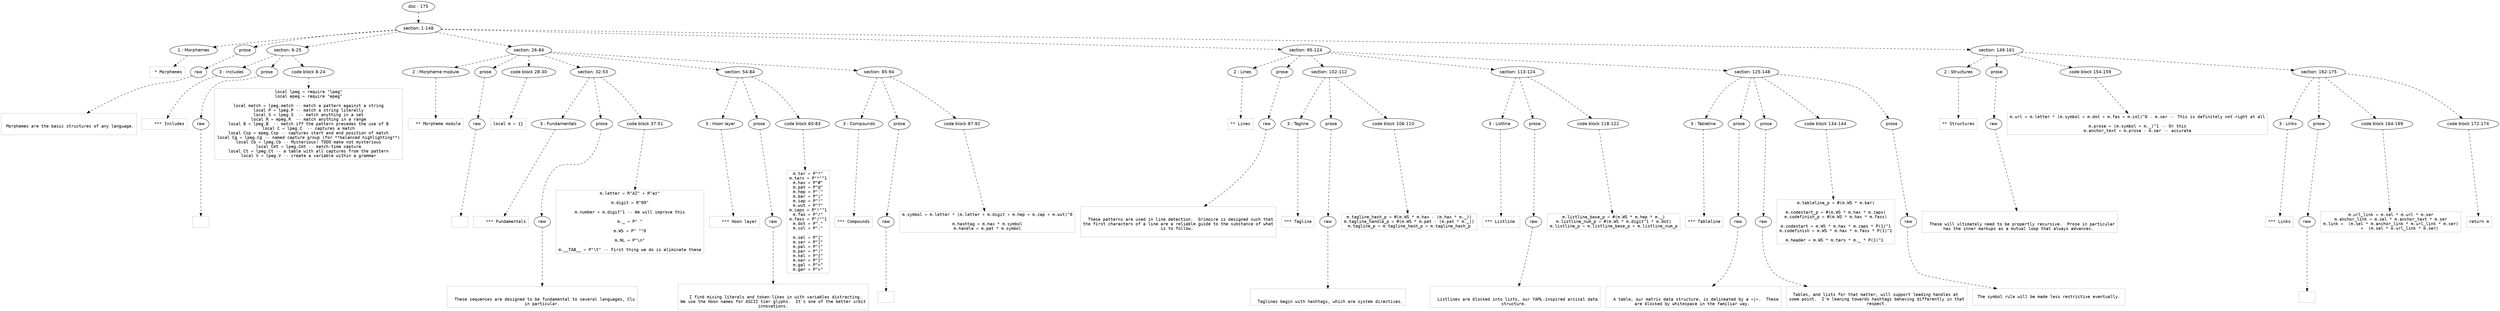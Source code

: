 digraph hierarchy {

node [fontname=Helvetica]
edge [style=dashed]

doc_0 [label="doc - 175"]


doc_0 -> { section_1}
{rank=same; section_1}

section_1 [label="section: 1-148"]


section_1 -> { header_2 prose_3 section_4 section_5 section_6 section_7}
{rank=same; header_2 prose_3 section_4 section_5 section_6 section_7}

header_2 [label="1 : Morphemes"]

prose_3 [label="prose"]

section_4 [label="section: 6-25"]

section_5 [label="section: 26-84"]

section_6 [label="section: 95-124"]

section_7 [label="section: 149-161"]


header_2 -> leaf_8
leaf_8  [color=Gray,shape=rectangle,fontname=Inconsolata,label=" * Morphemes"]
prose_3 -> { raw_9}
{rank=same; raw_9}

raw_9 [label="raw"]


raw_9 -> leaf_10
leaf_10  [color=Gray,shape=rectangle,fontname=Inconsolata,label="

 Morphemes are the basic structures of any language.

"]
section_4 -> { header_11 prose_12 codeblock_13}
{rank=same; header_11 prose_12 codeblock_13}

header_11 [label="3 : Includes"]

prose_12 [label="prose"]

codeblock_13 [label="code block 8-24"]


header_11 -> leaf_14
leaf_14  [color=Gray,shape=rectangle,fontname=Inconsolata,label="    *** Includes"]
prose_12 -> { raw_15}
{rank=same; raw_15}

raw_15 [label="raw"]


raw_15 -> leaf_16
leaf_16  [color=Gray,shape=rectangle,fontname=Inconsolata,label="
"]
codeblock_13 -> leaf_17
leaf_17  [color=Gray,shape=rectangle,fontname=Inconsolata,label="local lpeg = require \"lpeg\"
local epeg = require \"epeg\"

local match = lpeg.match -- match a pattern against a string
local P = lpeg.P -- match a string literally
local S = lpeg.S  -- match anything in a set
local R = epeg.R  -- match anything in a range
local B = lpeg.B  -- match iff the pattern precedes the use of B
local C = lpeg.C  -- captures a match
local Csp = epeg.Csp -- captures start and end position of match
local Cg = lpeg.Cg -- named capture group (for **balanced highlighting**)
local Cb = lpeg.Cb -- Mysterious! TODO make not mysterious
local Cmt = lpeg.Cmt -- match-time capture
local Ct = lpeg.Ct -- a table with all captures from the pattern
local V = lpeg.V -- create a variable within a grammar"]
section_5 -> { header_18 prose_19 codeblock_20 section_21 section_22 section_23}
{rank=same; header_18 prose_19 codeblock_20 section_21 section_22 section_23}

header_18 [label="2 : Morpheme module"]

prose_19 [label="prose"]

codeblock_20 [label="code block 28-30"]

section_21 [label="section: 32-53"]

section_22 [label="section: 54-84"]

section_23 [label="section: 85-94"]


header_18 -> leaf_24
leaf_24  [color=Gray,shape=rectangle,fontname=Inconsolata,label="  ** Morpheme module"]
prose_19 -> { raw_25}
{rank=same; raw_25}

raw_25 [label="raw"]


raw_25 -> leaf_26
leaf_26  [color=Gray,shape=rectangle,fontname=Inconsolata,label="
"]
codeblock_20 -> leaf_27
leaf_27  [color=Gray,shape=rectangle,fontname=Inconsolata,label="local m = {}"]
section_21 -> { header_28 prose_29 codeblock_30}
{rank=same; header_28 prose_29 codeblock_30}

header_28 [label="3 : Fundamentals"]

prose_29 [label="prose"]

codeblock_30 [label="code block 37-51"]


header_28 -> leaf_31
leaf_31  [color=Gray,shape=rectangle,fontname=Inconsolata,label="    *** Fundamentals"]
prose_29 -> { raw_32}
{rank=same; raw_32}

raw_32 [label="raw"]


raw_32 -> leaf_33
leaf_33  [color=Gray,shape=rectangle,fontname=Inconsolata,label="

  These sequences are designed to be fundamental to several languages, Clu
in particular.
"]
codeblock_30 -> leaf_34
leaf_34  [color=Gray,shape=rectangle,fontname=Inconsolata,label="m.letter = R\"AZ\" + R\"az\"

m.digit = R\"09\"

m.number = m.digit^1 -- We will improve this

m._ = P\" \"

m.WS = P\" \"^0

m.NL = P\"\\n\"

m.__TAB__ = P\"\\t\" -- First thing we do is eliminate these"]
section_22 -> { header_35 prose_36 codeblock_37}
{rank=same; header_35 prose_36 codeblock_37}

header_35 [label="3 : Hoon layer"]

prose_36 [label="prose"]

codeblock_37 [label="code block 60-83"]


header_35 -> leaf_38
leaf_38  [color=Gray,shape=rectangle,fontname=Inconsolata,label="    *** Hoon layer"]
prose_36 -> { raw_39}
{rank=same; raw_39}

raw_39 [label="raw"]


raw_39 -> leaf_40
leaf_40  [color=Gray,shape=rectangle,fontname=Inconsolata,label="

  I find mixing literals and token-likes in with variables distracting.
We use the Hoon names for ASCII tier glyphs.  It's one of the better urbit
innovations.
"]
codeblock_37 -> leaf_41
leaf_41  [color=Gray,shape=rectangle,fontname=Inconsolata,label="m.tar = P\"*\"
m.tars = P\"*\"^1
m.hax = P\"#\"
m.pat = P\"@\"
m.hep = P\"-\"
m.bar = P\"|\"
m.zap = P\"!\"
m.wut = P\"?\"
m.zaps = P\"!\"^1
m.fas = P\"/\"
m.fass = P\"/\"^1
m.dot = P\".\"
m.col = P\":\"

m.sel = P\"[\"
m.ser = P\"]\"
m.pal = P\"(\"
m.par = P\")\"
m.kel = P\"{\"
m.ker = P\"}\"
m.gal = P\"<\"
m.gar = P\">\""]
section_23 -> { header_42 prose_43 codeblock_44}
{rank=same; header_42 prose_43 codeblock_44}

header_42 [label="3 : Compounds"]

prose_43 [label="prose"]

codeblock_44 [label="code block 87-92"]


header_42 -> leaf_45
leaf_45  [color=Gray,shape=rectangle,fontname=Inconsolata,label="*** Compounds"]
prose_43 -> { raw_46}
{rank=same; raw_46}

raw_46 [label="raw"]


raw_46 -> leaf_47
leaf_47  [color=Gray,shape=rectangle,fontname=Inconsolata,label="
"]
codeblock_44 -> leaf_48
leaf_48  [color=Gray,shape=rectangle,fontname=Inconsolata,label="m.symbol = m.letter * (m.letter + m.digit + m.hep + m.zap + m.wut)^0

m.hashtag = m.hax * m.symbol
m.handle = m.pat * m.symbol"]
section_6 -> { header_49 prose_50 section_51 section_52 section_53}
{rank=same; header_49 prose_50 section_51 section_52 section_53}

header_49 [label="2 : Lines"]

prose_50 [label="prose"]

section_51 [label="section: 102-112"]

section_52 [label="section: 113-124"]

section_53 [label="section: 125-148"]


header_49 -> leaf_54
leaf_54  [color=Gray,shape=rectangle,fontname=Inconsolata,label="** Lines"]
prose_50 -> { raw_55}
{rank=same; raw_55}

raw_55 [label="raw"]


raw_55 -> leaf_56
leaf_56  [color=Gray,shape=rectangle,fontname=Inconsolata,label="

  These patterns are used in line detection.  Grimoire is designed such that
the first characters of a line are a reliable guide to the substance of what
is to follow. 

"]
section_51 -> { header_57 prose_58 codeblock_59}
{rank=same; header_57 prose_58 codeblock_59}

header_57 [label="3 : Tagline"]

prose_58 [label="prose"]

codeblock_59 [label="code block 106-110"]


header_57 -> leaf_60
leaf_60  [color=Gray,shape=rectangle,fontname=Inconsolata,label="*** Tagline"]
prose_58 -> { raw_61}
{rank=same; raw_61}

raw_61 [label="raw"]


raw_61 -> leaf_62
leaf_62  [color=Gray,shape=rectangle,fontname=Inconsolata,label="

  Taglines begin with hashtags, which are system directives.
"]
codeblock_59 -> leaf_63
leaf_63  [color=Gray,shape=rectangle,fontname=Inconsolata,label="m.tagline_hash_p = #(m.WS * m.hax - (m.hax * m._))
m.tagline_handle_p = #(m.WS * m.pat - (m.pat * m._))
m.tagline_p = m.tagline_hash_p + m.tagline_hash_p"]
section_52 -> { header_64 prose_65 codeblock_66}
{rank=same; header_64 prose_65 codeblock_66}

header_64 [label="3 : Listline "]

prose_65 [label="prose"]

codeblock_66 [label="code block 118-122"]


header_64 -> leaf_67
leaf_67  [color=Gray,shape=rectangle,fontname=Inconsolata,label="*** Listline "]
prose_65 -> { raw_68}
{rank=same; raw_68}

raw_68 [label="raw"]


raw_68 -> leaf_69
leaf_69  [color=Gray,shape=rectangle,fontname=Inconsolata,label="

  Listlines are blocked into lists, our YAML-inspired arcical data
structure. 
"]
codeblock_66 -> leaf_70
leaf_70  [color=Gray,shape=rectangle,fontname=Inconsolata,label="m.listline_base_p = #(m.WS * m.hep * m._)
m.listline_num_p = #(m.WS * m.digit^1 * m.dot)
m.listline_p = m.listline_base_p + m.listline_num_p"]
section_53 -> { header_71 prose_72 prose_73 codeblock_74 prose_75}
{rank=same; header_71 prose_72 prose_73 codeblock_74 prose_75}

header_71 [label="3 : Tableline"]

prose_72 [label="prose"]

prose_73 [label="prose"]

codeblock_74 [label="code block 134-144"]

prose_75 [label="prose"]


header_71 -> leaf_76
leaf_76  [color=Gray,shape=rectangle,fontname=Inconsolata,label="*** Tableline"]
prose_72 -> { raw_77}
{rank=same; raw_77}

raw_77 [label="raw"]


raw_77 -> leaf_78
leaf_78  [color=Gray,shape=rectangle,fontname=Inconsolata,label="

  A table, our matrix data structure, is delineated by a =|=.  These
are blocked by whitespace in the familiar way. 
"]
prose_73 -> { raw_79}
{rank=same; raw_79}

raw_79 [label="raw"]


raw_79 -> leaf_80
leaf_80  [color=Gray,shape=rectangle,fontname=Inconsolata,label="
Tables, and lists for that matter, will support leading handles at 
some point.  I'm leaning towards hashtags behaving differently in that
respect.
"]
codeblock_74 -> leaf_81
leaf_81  [color=Gray,shape=rectangle,fontname=Inconsolata,label="m.tableline_p = #(m.WS * m.bar)

m.codestart_p = #(m.WS * m.hax * m.zaps)
m.codefinish_p = #(m.WS * m.hax * m.fass)

m.codestart = m.WS * m.hax * m.zaps * P(1)^1
m.codefinish = m.WS * m.hax * m.fass * P(1)^1

m.header = m.WS * m.tars * m._ * P(1)^1 "]
prose_75 -> { raw_82}
{rank=same; raw_82}

raw_82 [label="raw"]


raw_82 -> leaf_83
leaf_83  [color=Gray,shape=rectangle,fontname=Inconsolata,label="
 The symbol rule will be made less restrictive eventually. 

"]
section_7 -> { header_84 prose_85 codeblock_86 section_87}
{rank=same; header_84 prose_85 codeblock_86 section_87}

header_84 [label="2 : Structures"]

prose_85 [label="prose"]

codeblock_86 [label="code block 154-159"]

section_87 [label="section: 162-175"]


header_84 -> leaf_88
leaf_88  [color=Gray,shape=rectangle,fontname=Inconsolata,label="** Structures"]
prose_85 -> { raw_89}
{rank=same; raw_89}

raw_89 [label="raw"]


raw_89 -> leaf_90
leaf_90  [color=Gray,shape=rectangle,fontname=Inconsolata,label="

  These will ultimately need to be propertly recursive.  Prose in particular
has the inner markups as a mutual loop that always advances. 
"]
codeblock_86 -> leaf_91
leaf_91  [color=Gray,shape=rectangle,fontname=Inconsolata,label="m.url = m.letter * (m.symbol + m.dot + m.fas + m.col)^0 - m.ser -- This is definitely not right at all

m.prose = (m.symbol + m._)^1 -- Or this
m.anchor_text = m.prose - m.ser -- accurate"]
section_87 -> { header_92 prose_93 codeblock_94 codeblock_95}
{rank=same; header_92 prose_93 codeblock_94 codeblock_95}

header_92 [label="3 : Links"]

prose_93 [label="prose"]

codeblock_94 [label="code block 164-169"]

codeblock_95 [label="code block 172-174"]


header_92 -> leaf_96
leaf_96  [color=Gray,shape=rectangle,fontname=Inconsolata,label="*** Links"]
prose_93 -> { raw_97}
{rank=same; raw_97}

raw_97 [label="raw"]


raw_97 -> leaf_98
leaf_98  [color=Gray,shape=rectangle,fontname=Inconsolata,label="
"]
codeblock_94 -> leaf_99
leaf_99  [color=Gray,shape=rectangle,fontname=Inconsolata,label="m.url_link = m.sel * m.url * m.ser
m.anchor_link = m.sel * m.anchor_text * m.ser
m.link =  (m.sel * m.anchor_link * m.url_link * m.ser)
       +  (m.sel * m.url_link * m.ser)"]
codeblock_95 -> leaf_100
leaf_100  [color=Gray,shape=rectangle,fontname=Inconsolata,label="return m"]

}
